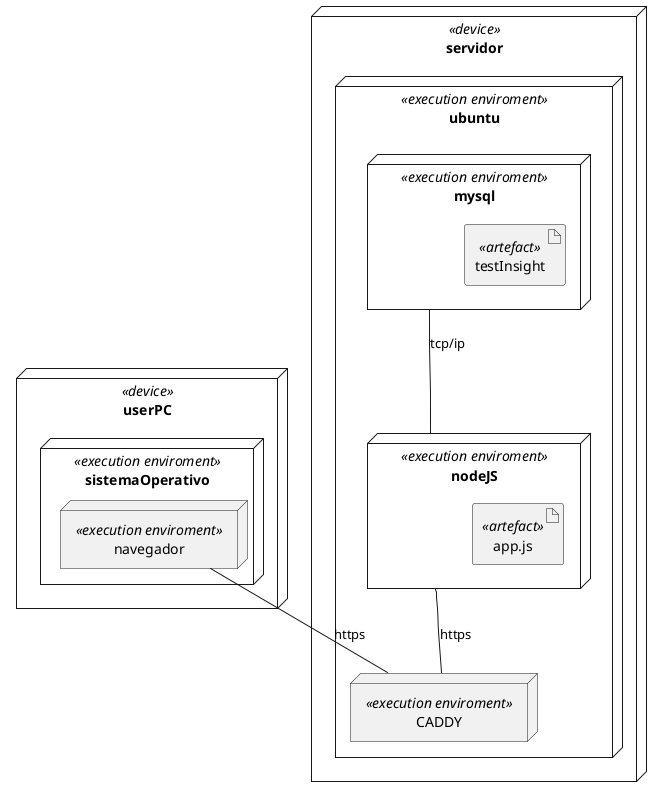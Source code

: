 @startuml Diagrama de Despliegue

node userPC <<device>>{
    node sistemaOperativo <<execution enviroment>>{
        node navegador <<execution enviroment>>{
            
        }
    }
}

node servidor <<device>>{
    node ubuntu <<execution enviroment>>{
        node mysql <<execution enviroment>>{
            artifact testInsight <<artefact>>
        }
        node nodeJS <<execution enviroment>>{
            artifact app.js <<artefact>>
        }
        node CADDY <<execution enviroment>>
        mysql -- nodeJS: tcp/ip
        nodeJS -- CADDY: https
    }
}

navegador -- CADDY : https

@enduml
